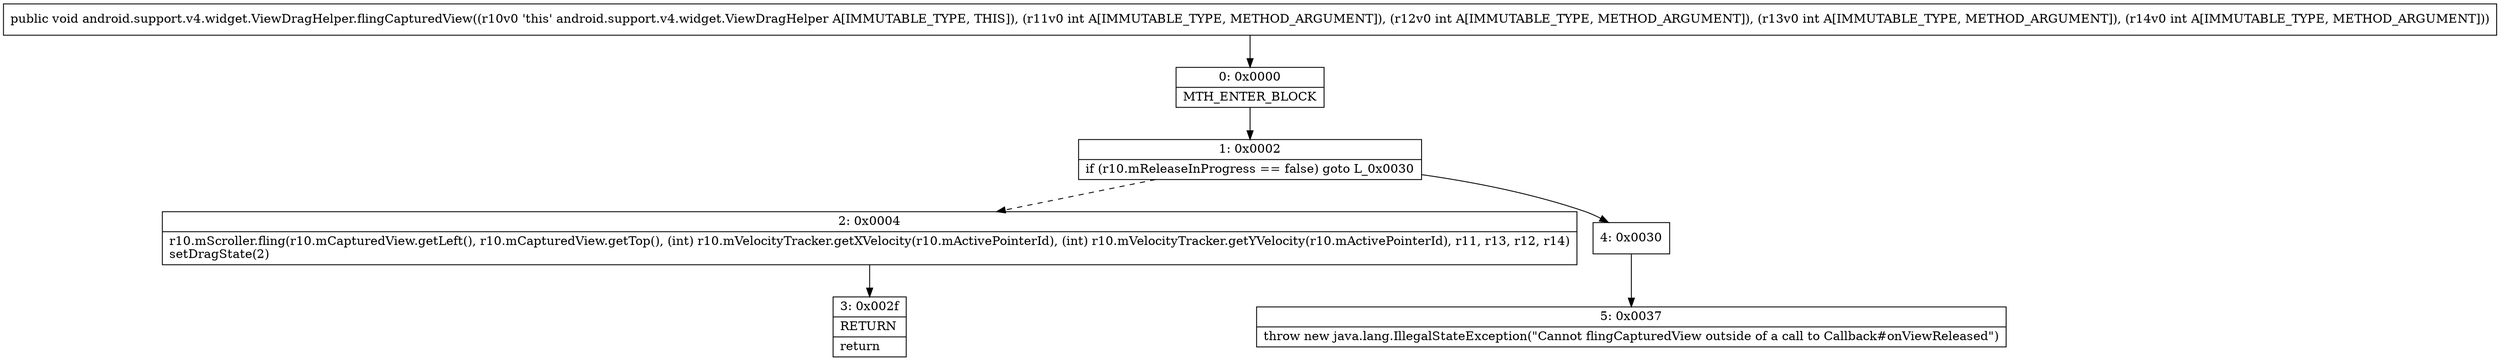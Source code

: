 digraph "CFG forandroid.support.v4.widget.ViewDragHelper.flingCapturedView(IIII)V" {
Node_0 [shape=record,label="{0\:\ 0x0000|MTH_ENTER_BLOCK\l}"];
Node_1 [shape=record,label="{1\:\ 0x0002|if (r10.mReleaseInProgress == false) goto L_0x0030\l}"];
Node_2 [shape=record,label="{2\:\ 0x0004|r10.mScroller.fling(r10.mCapturedView.getLeft(), r10.mCapturedView.getTop(), (int) r10.mVelocityTracker.getXVelocity(r10.mActivePointerId), (int) r10.mVelocityTracker.getYVelocity(r10.mActivePointerId), r11, r13, r12, r14)\lsetDragState(2)\l}"];
Node_3 [shape=record,label="{3\:\ 0x002f|RETURN\l|return\l}"];
Node_4 [shape=record,label="{4\:\ 0x0030}"];
Node_5 [shape=record,label="{5\:\ 0x0037|throw new java.lang.IllegalStateException(\"Cannot flingCapturedView outside of a call to Callback#onViewReleased\")\l}"];
MethodNode[shape=record,label="{public void android.support.v4.widget.ViewDragHelper.flingCapturedView((r10v0 'this' android.support.v4.widget.ViewDragHelper A[IMMUTABLE_TYPE, THIS]), (r11v0 int A[IMMUTABLE_TYPE, METHOD_ARGUMENT]), (r12v0 int A[IMMUTABLE_TYPE, METHOD_ARGUMENT]), (r13v0 int A[IMMUTABLE_TYPE, METHOD_ARGUMENT]), (r14v0 int A[IMMUTABLE_TYPE, METHOD_ARGUMENT])) }"];
MethodNode -> Node_0;
Node_0 -> Node_1;
Node_1 -> Node_2[style=dashed];
Node_1 -> Node_4;
Node_2 -> Node_3;
Node_4 -> Node_5;
}

